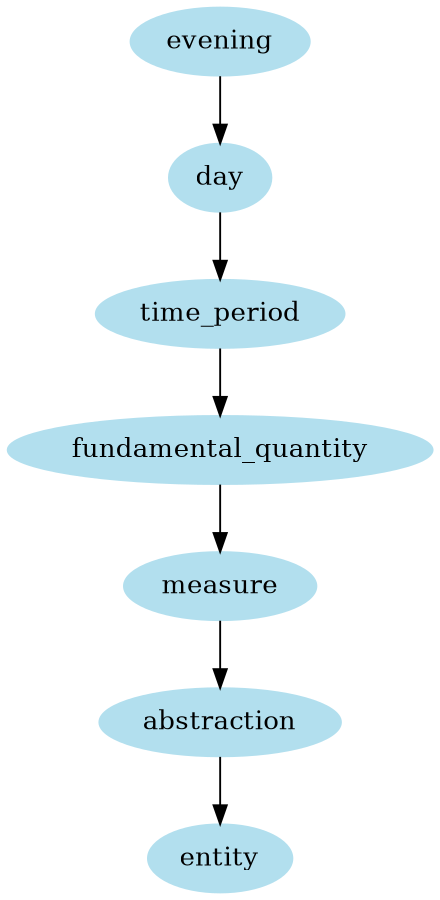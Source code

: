 digraph unix {
	node [color=lightblue2 style=filled]
	size="6,6"
	evening -> day
	day -> time_period
	time_period -> fundamental_quantity
	fundamental_quantity -> measure
	measure -> abstraction
	abstraction -> entity
}
